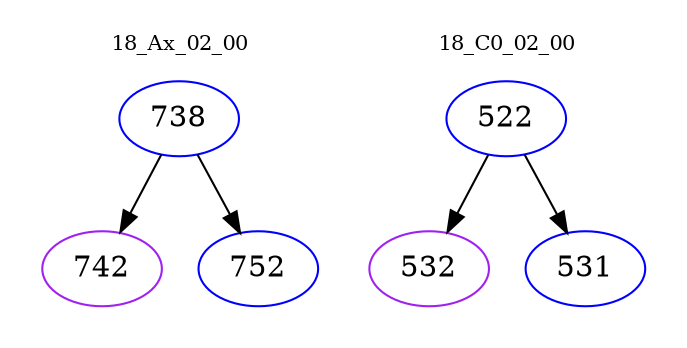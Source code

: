 digraph{
subgraph cluster_0 {
color = white
label = "18_Ax_02_00";
fontsize=10;
T0_738 [label="738", color="blue"]
T0_738 -> T0_742 [color="black"]
T0_742 [label="742", color="purple"]
T0_738 -> T0_752 [color="black"]
T0_752 [label="752", color="blue"]
}
subgraph cluster_1 {
color = white
label = "18_C0_02_00";
fontsize=10;
T1_522 [label="522", color="blue"]
T1_522 -> T1_532 [color="black"]
T1_532 [label="532", color="purple"]
T1_522 -> T1_531 [color="black"]
T1_531 [label="531", color="blue"]
}
}
